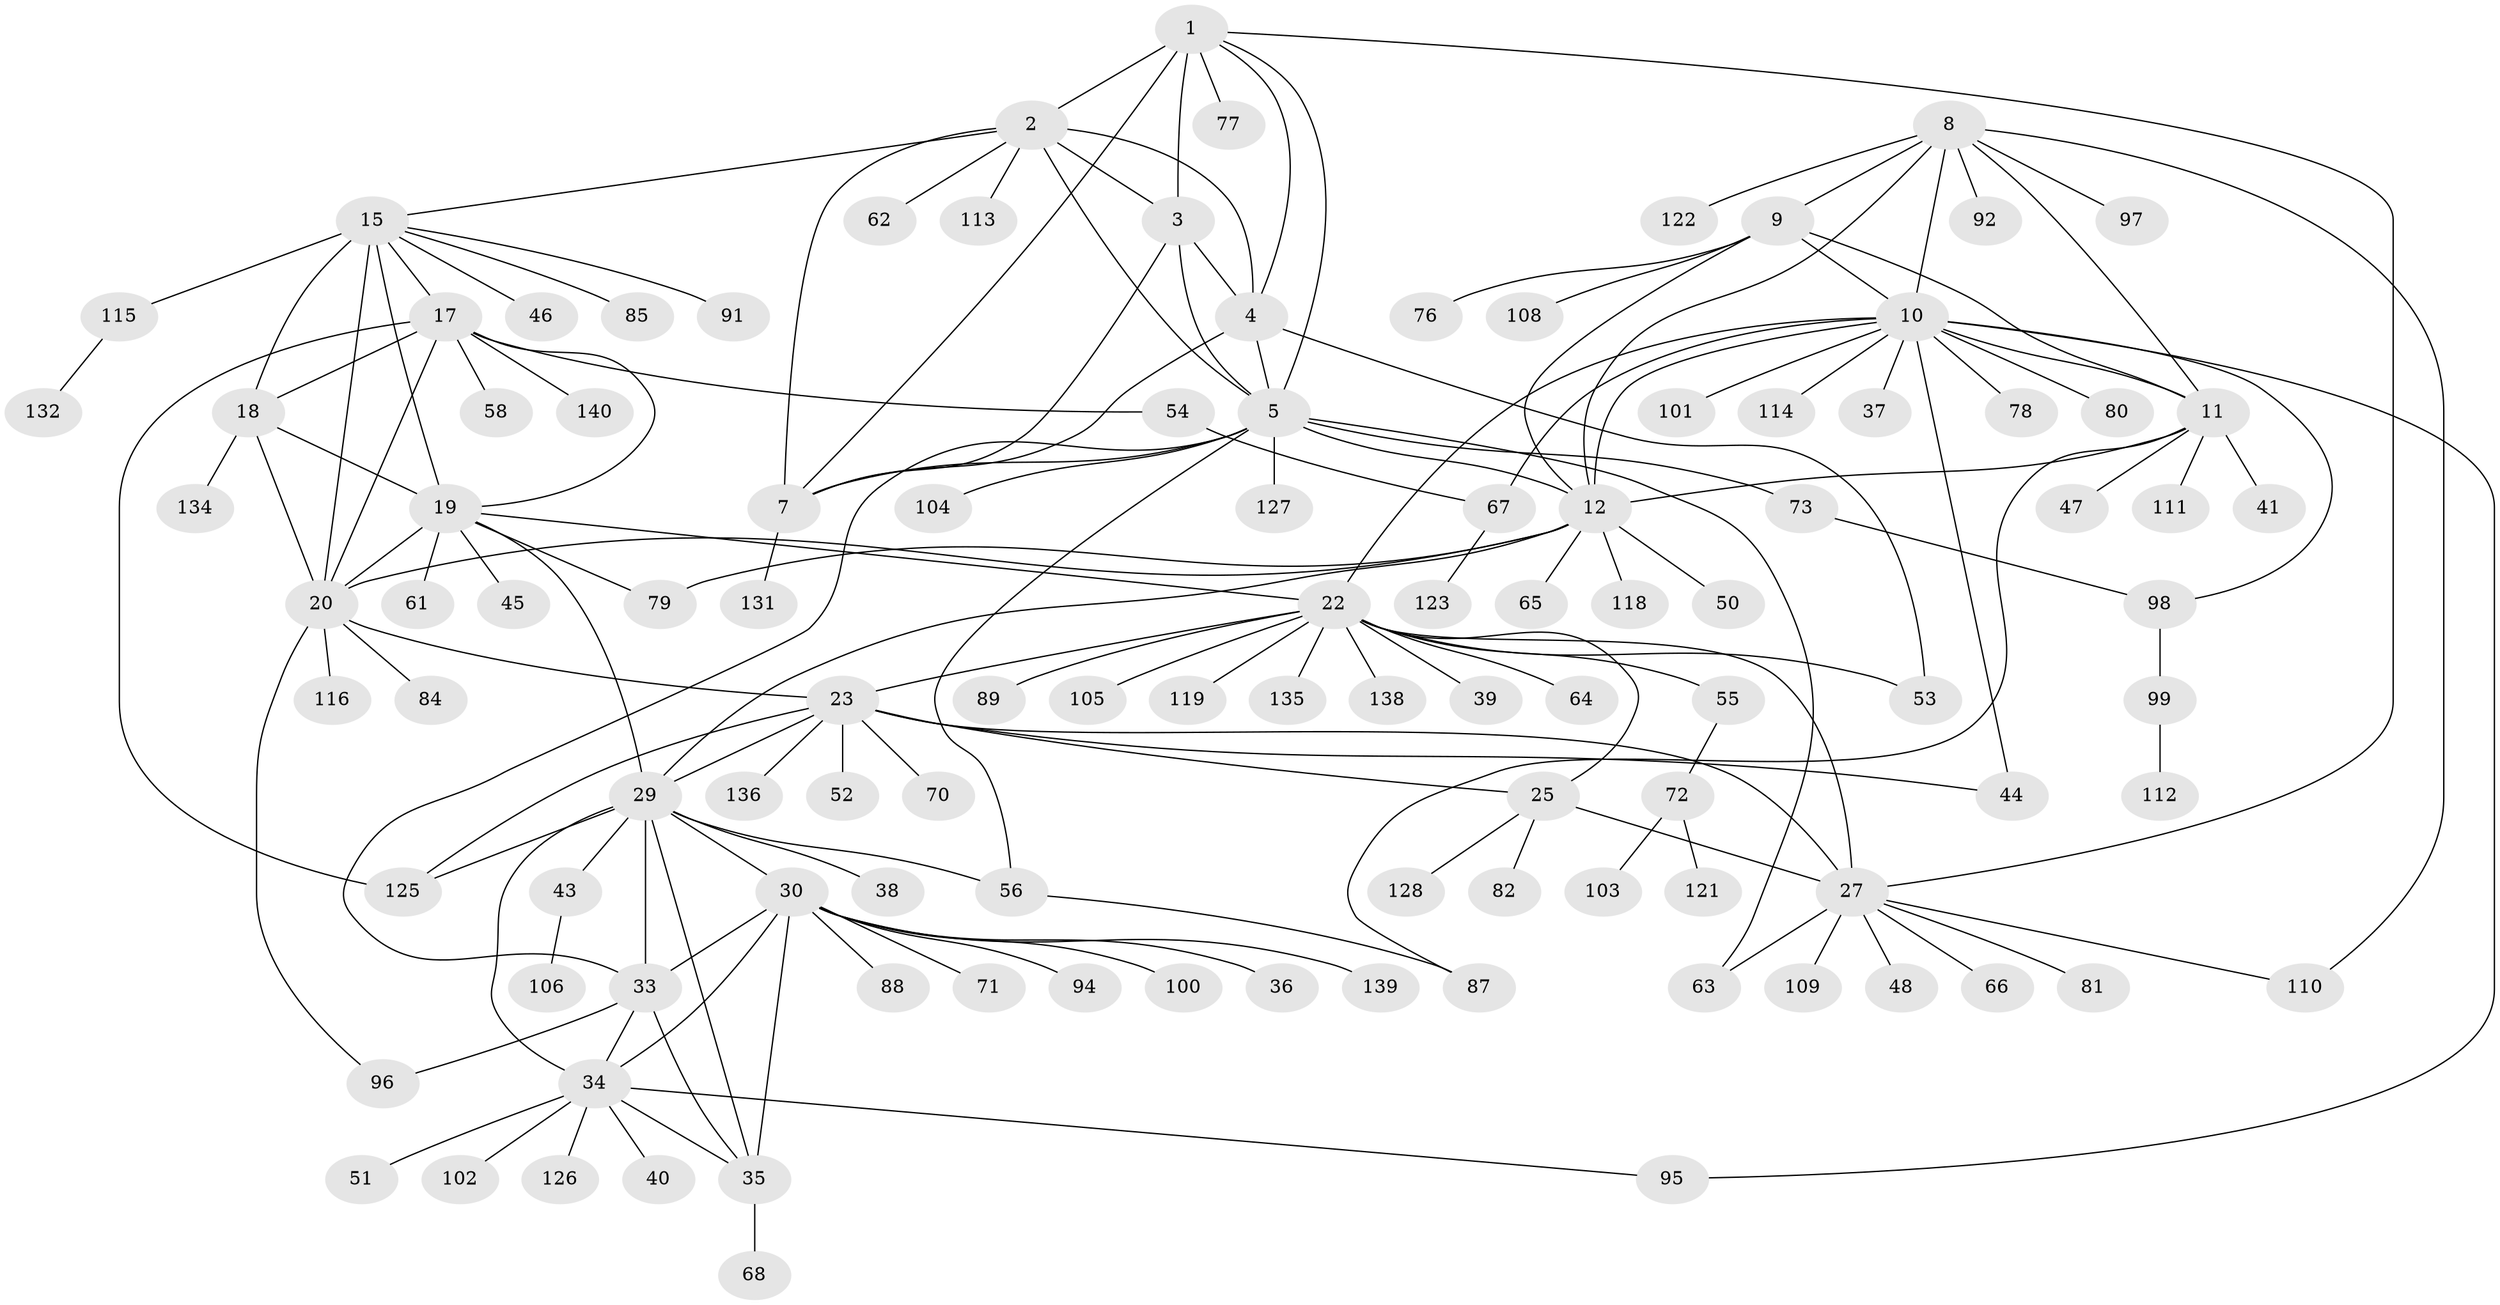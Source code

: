 // Generated by graph-tools (version 1.1) at 2025/24/03/03/25 07:24:17]
// undirected, 110 vertices, 160 edges
graph export_dot {
graph [start="1"]
  node [color=gray90,style=filled];
  1 [super="+83"];
  2 [super="+6"];
  3 [super="+133"];
  4 [super="+57"];
  5 [super="+49"];
  7 [super="+42"];
  8 [super="+90"];
  9 [super="+69"];
  10 [super="+13"];
  11 [super="+14"];
  12 [super="+74"];
  15 [super="+16"];
  17 [super="+107"];
  18;
  19 [super="+124"];
  20 [super="+21"];
  22 [super="+24"];
  23 [super="+26"];
  25 [super="+93"];
  27 [super="+28"];
  29 [super="+32"];
  30 [super="+31"];
  33 [super="+120"];
  34 [super="+75"];
  35 [super="+117"];
  36;
  37;
  38;
  39;
  40;
  41;
  43 [super="+59"];
  44 [super="+60"];
  45;
  46;
  47;
  48;
  50;
  51;
  52 [super="+86"];
  53;
  54;
  55;
  56 [super="+129"];
  58;
  61;
  62;
  63;
  64;
  65;
  66;
  67;
  68;
  70;
  71 [super="+130"];
  72;
  73;
  76;
  77;
  78;
  79;
  80;
  81;
  82;
  84;
  85;
  87;
  88;
  89;
  91;
  92;
  94;
  95;
  96;
  97;
  98;
  99;
  100;
  101;
  102;
  103;
  104;
  105;
  106;
  108;
  109;
  110;
  111;
  112;
  113;
  114;
  115;
  116;
  118;
  119;
  121;
  122;
  123;
  125 [super="+137"];
  126;
  127;
  128;
  131;
  132;
  134;
  135;
  136;
  138;
  139;
  140;
  1 -- 2 [weight=2];
  1 -- 3;
  1 -- 4;
  1 -- 5;
  1 -- 7;
  1 -- 27;
  1 -- 77;
  2 -- 3 [weight=2];
  2 -- 4 [weight=2];
  2 -- 5 [weight=2];
  2 -- 7 [weight=2];
  2 -- 15;
  2 -- 113;
  2 -- 62;
  3 -- 4;
  3 -- 5;
  3 -- 7;
  4 -- 5;
  4 -- 7;
  4 -- 53;
  5 -- 7;
  5 -- 12;
  5 -- 33;
  5 -- 56;
  5 -- 63;
  5 -- 73;
  5 -- 104;
  5 -- 127;
  7 -- 131;
  8 -- 9;
  8 -- 10 [weight=2];
  8 -- 11 [weight=2];
  8 -- 12;
  8 -- 92;
  8 -- 97;
  8 -- 110;
  8 -- 122;
  9 -- 10 [weight=2];
  9 -- 11 [weight=2];
  9 -- 12;
  9 -- 76;
  9 -- 108;
  10 -- 11 [weight=4];
  10 -- 12 [weight=2];
  10 -- 22;
  10 -- 67;
  10 -- 78;
  10 -- 80;
  10 -- 95;
  10 -- 98;
  10 -- 101;
  10 -- 37;
  10 -- 44;
  10 -- 114;
  11 -- 12 [weight=2];
  11 -- 41;
  11 -- 47;
  11 -- 87;
  11 -- 111;
  12 -- 50;
  12 -- 65;
  12 -- 79;
  12 -- 118;
  12 -- 29;
  12 -- 20;
  15 -- 17 [weight=2];
  15 -- 18 [weight=2];
  15 -- 19 [weight=2];
  15 -- 20 [weight=4];
  15 -- 85;
  15 -- 91;
  15 -- 115;
  15 -- 46;
  17 -- 18;
  17 -- 19;
  17 -- 20 [weight=2];
  17 -- 54;
  17 -- 58;
  17 -- 140;
  17 -- 125;
  18 -- 19;
  18 -- 20 [weight=2];
  18 -- 134;
  19 -- 20 [weight=2];
  19 -- 45;
  19 -- 61;
  19 -- 79;
  19 -- 29;
  19 -- 22;
  20 -- 96;
  20 -- 116;
  20 -- 84;
  20 -- 23;
  22 -- 23 [weight=4];
  22 -- 25 [weight=2];
  22 -- 27 [weight=4];
  22 -- 39;
  22 -- 53;
  22 -- 89;
  22 -- 119;
  22 -- 135;
  22 -- 138;
  22 -- 64;
  22 -- 105;
  22 -- 55;
  23 -- 25 [weight=2];
  23 -- 27 [weight=4];
  23 -- 70;
  23 -- 136;
  23 -- 29;
  23 -- 52;
  23 -- 125;
  23 -- 44;
  25 -- 27 [weight=2];
  25 -- 82;
  25 -- 128;
  27 -- 63;
  27 -- 81;
  27 -- 109;
  27 -- 110;
  27 -- 48;
  27 -- 66;
  29 -- 30 [weight=4];
  29 -- 33 [weight=2];
  29 -- 34 [weight=2];
  29 -- 35 [weight=2];
  29 -- 56;
  29 -- 38;
  29 -- 43;
  29 -- 125;
  30 -- 33 [weight=2];
  30 -- 34 [weight=2];
  30 -- 35 [weight=2];
  30 -- 36;
  30 -- 71;
  30 -- 139;
  30 -- 100;
  30 -- 88;
  30 -- 94;
  33 -- 34;
  33 -- 35;
  33 -- 96;
  34 -- 35;
  34 -- 40;
  34 -- 51;
  34 -- 95;
  34 -- 102;
  34 -- 126;
  35 -- 68;
  43 -- 106;
  54 -- 67;
  55 -- 72;
  56 -- 87;
  67 -- 123;
  72 -- 103;
  72 -- 121;
  73 -- 98;
  98 -- 99;
  99 -- 112;
  115 -- 132;
}
